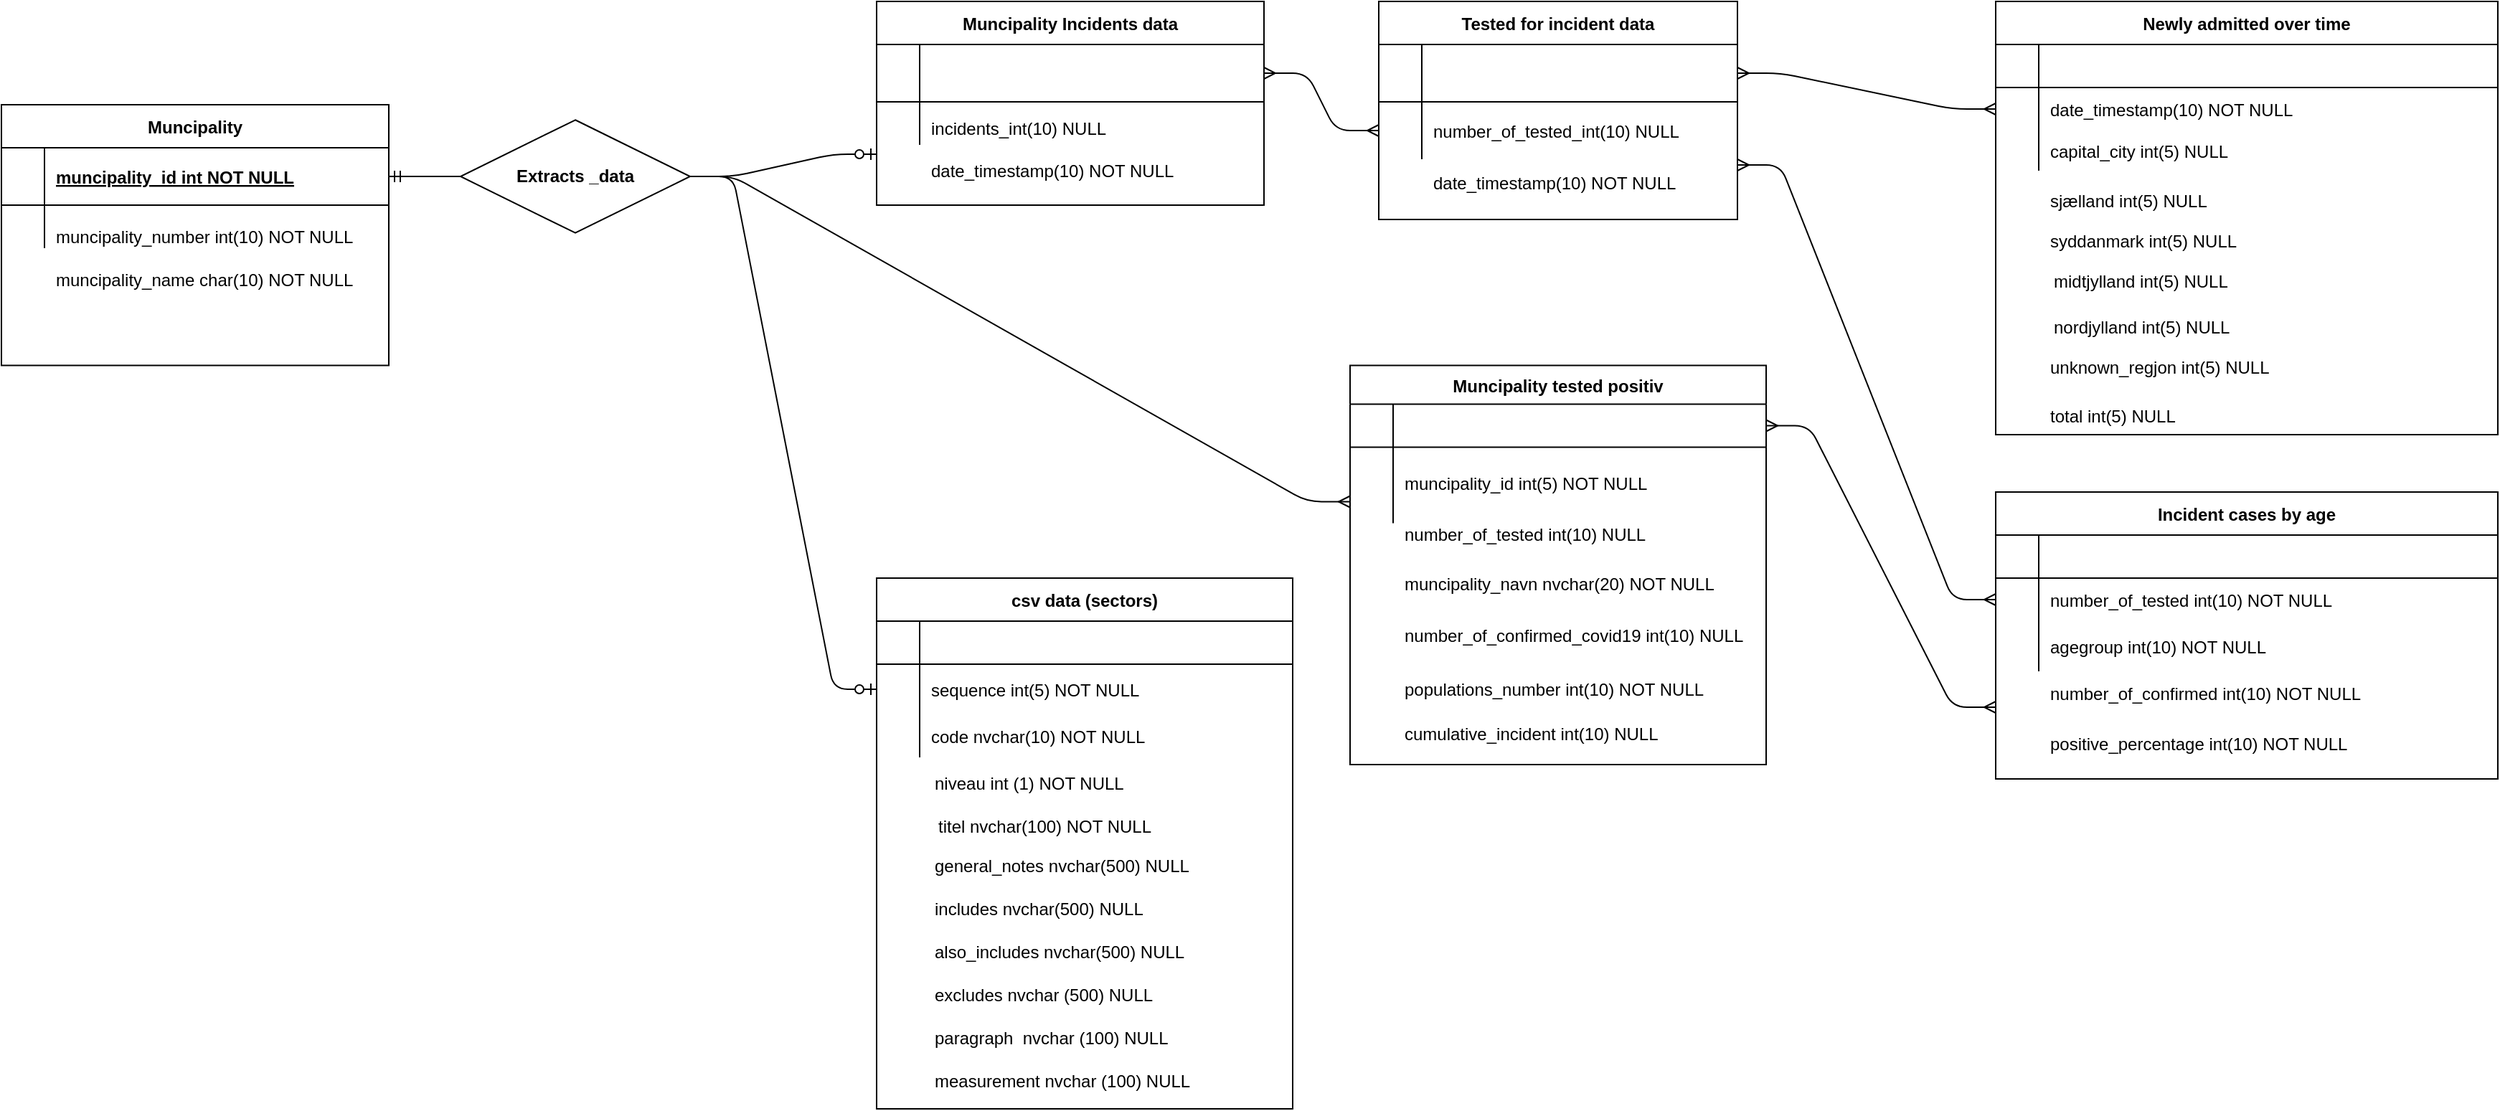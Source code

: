 <mxfile version="14.2.3" type="device"><diagram id="R2lEEEUBdFMjLlhIrx00" name="Page-1"><mxGraphModel dx="3122" dy="1805" grid="1" gridSize="10" guides="1" tooltips="1" connect="1" arrows="1" fold="1" page="1" pageScale="1" pageWidth="850" pageHeight="1100" math="0" shadow="0" extFonts="Permanent Marker^https://fonts.googleapis.com/css?family=Permanent+Marker"><root><mxCell id="0"/><mxCell id="1" parent="0"/><mxCell id="C-vyLk0tnHw3VtMMgP7b-13" value="Incident cases by age" style="shape=table;startSize=30;container=1;collapsible=1;childLayout=tableLayout;fixedRows=1;rowLines=0;fontStyle=1;align=center;resizeLast=1;" parent="1" vertex="1"><mxGeometry x="340" y="-510" width="350" height="200" as="geometry"/></mxCell><mxCell id="C-vyLk0tnHw3VtMMgP7b-14" value="" style="shape=partialRectangle;collapsible=0;dropTarget=0;pointerEvents=0;fillColor=none;points=[[0,0.5],[1,0.5]];portConstraint=eastwest;top=0;left=0;right=0;bottom=1;" parent="C-vyLk0tnHw3VtMMgP7b-13" vertex="1"><mxGeometry y="30" width="350" height="30" as="geometry"/></mxCell><mxCell id="C-vyLk0tnHw3VtMMgP7b-15" value="" style="shape=partialRectangle;overflow=hidden;connectable=0;fillColor=none;top=0;left=0;bottom=0;right=0;fontStyle=1;" parent="C-vyLk0tnHw3VtMMgP7b-14" vertex="1"><mxGeometry width="30" height="30" as="geometry"/></mxCell><mxCell id="C-vyLk0tnHw3VtMMgP7b-16" value="" style="shape=partialRectangle;overflow=hidden;connectable=0;fillColor=none;top=0;left=0;bottom=0;right=0;align=left;spacingLeft=6;fontStyle=5;" parent="C-vyLk0tnHw3VtMMgP7b-14" vertex="1"><mxGeometry x="30" width="320" height="30" as="geometry"/></mxCell><mxCell id="C-vyLk0tnHw3VtMMgP7b-20" value="" style="shape=partialRectangle;collapsible=0;dropTarget=0;pointerEvents=0;fillColor=none;points=[[0,0.5],[1,0.5]];portConstraint=eastwest;top=0;left=0;right=0;bottom=0;" parent="C-vyLk0tnHw3VtMMgP7b-13" vertex="1"><mxGeometry y="60" width="350" height="30" as="geometry"/></mxCell><mxCell id="C-vyLk0tnHw3VtMMgP7b-21" value="" style="shape=partialRectangle;overflow=hidden;connectable=0;fillColor=none;top=0;left=0;bottom=0;right=0;" parent="C-vyLk0tnHw3VtMMgP7b-20" vertex="1"><mxGeometry width="30" height="30" as="geometry"/></mxCell><mxCell id="C-vyLk0tnHw3VtMMgP7b-22" value="" style="shape=partialRectangle;overflow=hidden;connectable=0;fillColor=none;top=0;left=0;bottom=0;right=0;align=left;spacingLeft=6;" parent="C-vyLk0tnHw3VtMMgP7b-20" vertex="1"><mxGeometry x="30" width="320" height="30" as="geometry"/></mxCell><mxCell id="C-vyLk0tnHw3VtMMgP7b-17" value="" style="shape=partialRectangle;collapsible=0;dropTarget=0;pointerEvents=0;fillColor=none;points=[[0,0.5],[1,0.5]];portConstraint=eastwest;top=0;left=0;right=0;bottom=0;" parent="C-vyLk0tnHw3VtMMgP7b-13" vertex="1"><mxGeometry y="90" width="350" height="35" as="geometry"/></mxCell><mxCell id="C-vyLk0tnHw3VtMMgP7b-18" value="" style="shape=partialRectangle;overflow=hidden;connectable=0;fillColor=none;top=0;left=0;bottom=0;right=0;" parent="C-vyLk0tnHw3VtMMgP7b-17" vertex="1"><mxGeometry width="30" height="35" as="geometry"/></mxCell><mxCell id="C-vyLk0tnHw3VtMMgP7b-19" value="agegroup int(10) NOT NULL" style="shape=partialRectangle;overflow=hidden;connectable=0;fillColor=none;top=0;left=0;bottom=0;right=0;align=left;spacingLeft=6;" parent="C-vyLk0tnHw3VtMMgP7b-17" vertex="1"><mxGeometry x="30" width="320" height="35" as="geometry"/></mxCell><mxCell id="ITTuelXoT0mczFN52Blq-16" value="csv data (sectors)" style="shape=table;startSize=30;container=1;collapsible=1;childLayout=tableLayout;fixedRows=1;rowLines=0;fontStyle=1;align=center;resizeLast=1;" parent="1" vertex="1"><mxGeometry x="-440" y="-450" width="290" height="370" as="geometry"><mxRectangle x="590" y="-625" width="190" height="30" as="alternateBounds"/></mxGeometry></mxCell><mxCell id="ITTuelXoT0mczFN52Blq-17" value="" style="shape=partialRectangle;collapsible=0;dropTarget=0;pointerEvents=0;fillColor=none;points=[[0,0.5],[1,0.5]];portConstraint=eastwest;top=0;left=0;right=0;bottom=1;" parent="ITTuelXoT0mczFN52Blq-16" vertex="1"><mxGeometry y="30" width="290" height="30" as="geometry"/></mxCell><mxCell id="ITTuelXoT0mczFN52Blq-18" value="" style="shape=partialRectangle;overflow=hidden;connectable=0;fillColor=none;top=0;left=0;bottom=0;right=0;fontStyle=1;" parent="ITTuelXoT0mczFN52Blq-17" vertex="1"><mxGeometry width="30" height="30" as="geometry"/></mxCell><mxCell id="ITTuelXoT0mczFN52Blq-19" value="" style="shape=partialRectangle;overflow=hidden;connectable=0;fillColor=none;top=0;left=0;bottom=0;right=0;align=left;spacingLeft=6;fontStyle=5;" parent="ITTuelXoT0mczFN52Blq-17" vertex="1"><mxGeometry x="30" width="260" height="30" as="geometry"/></mxCell><mxCell id="ITTuelXoT0mczFN52Blq-20" value="" style="shape=partialRectangle;collapsible=0;dropTarget=0;pointerEvents=0;fillColor=none;points=[[0,0.5],[1,0.5]];portConstraint=eastwest;top=0;left=0;right=0;bottom=0;" parent="ITTuelXoT0mczFN52Blq-16" vertex="1"><mxGeometry y="60" width="290" height="35" as="geometry"/></mxCell><mxCell id="ITTuelXoT0mczFN52Blq-21" value="" style="shape=partialRectangle;overflow=hidden;connectable=0;fillColor=none;top=0;left=0;bottom=0;right=0;" parent="ITTuelXoT0mczFN52Blq-20" vertex="1"><mxGeometry width="30" height="35" as="geometry"/></mxCell><mxCell id="ITTuelXoT0mczFN52Blq-22" value="sequence int(5) NOT NULL" style="shape=partialRectangle;overflow=hidden;connectable=0;fillColor=none;top=0;left=0;bottom=0;right=0;align=left;spacingLeft=6;" parent="ITTuelXoT0mczFN52Blq-20" vertex="1"><mxGeometry x="30" width="260" height="35" as="geometry"/></mxCell><mxCell id="ITTuelXoT0mczFN52Blq-23" value="" style="shape=partialRectangle;collapsible=0;dropTarget=0;pointerEvents=0;fillColor=none;points=[[0,0.5],[1,0.5]];portConstraint=eastwest;top=0;left=0;right=0;bottom=0;" parent="ITTuelXoT0mczFN52Blq-16" vertex="1"><mxGeometry y="95" width="290" height="30" as="geometry"/></mxCell><mxCell id="ITTuelXoT0mczFN52Blq-24" value="" style="shape=partialRectangle;overflow=hidden;connectable=0;fillColor=none;top=0;left=0;bottom=0;right=0;" parent="ITTuelXoT0mczFN52Blq-23" vertex="1"><mxGeometry width="30" height="30" as="geometry"/></mxCell><mxCell id="ITTuelXoT0mczFN52Blq-25" value="code nvchar(10) NOT NULL" style="shape=partialRectangle;overflow=hidden;connectable=0;fillColor=none;top=0;left=0;bottom=0;right=0;align=left;spacingLeft=6;" parent="ITTuelXoT0mczFN52Blq-23" vertex="1"><mxGeometry x="30" width="260" height="30" as="geometry"/></mxCell><mxCell id="ITTuelXoT0mczFN52Blq-36" value="Muncipality Incidents data" style="shape=table;startSize=30;container=1;collapsible=1;childLayout=tableLayout;fixedRows=1;rowLines=0;fontStyle=1;align=center;resizeLast=1;" parent="1" vertex="1"><mxGeometry x="-440" y="-852" width="270" height="142" as="geometry"/></mxCell><mxCell id="ITTuelXoT0mczFN52Blq-37" value="" style="shape=partialRectangle;collapsible=0;dropTarget=0;pointerEvents=0;fillColor=none;points=[[0,0.5],[1,0.5]];portConstraint=eastwest;top=0;left=0;right=0;bottom=1;" parent="ITTuelXoT0mczFN52Blq-36" vertex="1"><mxGeometry y="30" width="270" height="40" as="geometry"/></mxCell><mxCell id="ITTuelXoT0mczFN52Blq-38" value="" style="shape=partialRectangle;overflow=hidden;connectable=0;fillColor=none;top=0;left=0;bottom=0;right=0;fontStyle=1;" parent="ITTuelXoT0mczFN52Blq-37" vertex="1"><mxGeometry width="30" height="40" as="geometry"/></mxCell><mxCell id="ITTuelXoT0mczFN52Blq-39" value="" style="shape=partialRectangle;overflow=hidden;connectable=0;fillColor=none;top=0;left=0;bottom=0;right=0;align=left;spacingLeft=6;fontStyle=5;" parent="ITTuelXoT0mczFN52Blq-37" vertex="1"><mxGeometry x="30" width="240" height="40" as="geometry"/></mxCell><mxCell id="ITTuelXoT0mczFN52Blq-40" value="" style="shape=partialRectangle;collapsible=0;dropTarget=0;pointerEvents=0;fillColor=none;points=[[0,0.5],[1,0.5]];portConstraint=eastwest;top=0;left=0;right=0;bottom=0;" parent="ITTuelXoT0mczFN52Blq-36" vertex="1"><mxGeometry y="70" width="270" height="30" as="geometry"/></mxCell><mxCell id="ITTuelXoT0mczFN52Blq-41" value="" style="shape=partialRectangle;overflow=hidden;connectable=0;fillColor=none;top=0;left=0;bottom=0;right=0;" parent="ITTuelXoT0mczFN52Blq-40" vertex="1"><mxGeometry width="30" height="30" as="geometry"/></mxCell><mxCell id="ITTuelXoT0mczFN52Blq-42" value="" style="shape=partialRectangle;overflow=hidden;connectable=0;fillColor=none;top=0;left=0;bottom=0;right=0;align=left;spacingLeft=6;" parent="ITTuelXoT0mczFN52Blq-40" vertex="1"><mxGeometry x="30" width="240" height="30" as="geometry"/></mxCell><mxCell id="ITTuelXoT0mczFN52Blq-46" value="Muncipality tested positiv" style="shape=table;startSize=27;container=1;collapsible=1;childLayout=tableLayout;fixedRows=1;rowLines=0;fontStyle=1;align=center;resizeLast=1;" parent="1" vertex="1"><mxGeometry x="-110" y="-598.25" width="290" height="278.25" as="geometry"/></mxCell><mxCell id="ITTuelXoT0mczFN52Blq-47" value="" style="shape=partialRectangle;collapsible=0;dropTarget=0;pointerEvents=0;fillColor=none;points=[[0,0.5],[1,0.5]];portConstraint=eastwest;top=0;left=0;right=0;bottom=1;" parent="ITTuelXoT0mczFN52Blq-46" vertex="1"><mxGeometry y="27" width="290" height="30" as="geometry"/></mxCell><mxCell id="ITTuelXoT0mczFN52Blq-48" value="" style="shape=partialRectangle;overflow=hidden;connectable=0;fillColor=none;top=0;left=0;bottom=0;right=0;fontStyle=1;" parent="ITTuelXoT0mczFN52Blq-47" vertex="1"><mxGeometry width="30" height="30" as="geometry"/></mxCell><mxCell id="ITTuelXoT0mczFN52Blq-49" value="" style="shape=partialRectangle;overflow=hidden;connectable=0;fillColor=none;top=0;left=0;bottom=0;right=0;align=left;spacingLeft=6;fontStyle=5;" parent="ITTuelXoT0mczFN52Blq-47" vertex="1"><mxGeometry x="30" width="260" height="30" as="geometry"/></mxCell><mxCell id="ITTuelXoT0mczFN52Blq-53" value="" style="shape=partialRectangle;collapsible=0;dropTarget=0;pointerEvents=0;fillColor=none;points=[[0,0.5],[1,0.5]];portConstraint=eastwest;top=0;left=0;right=0;bottom=0;" parent="ITTuelXoT0mczFN52Blq-46" vertex="1"><mxGeometry y="57" width="290" height="23" as="geometry"/></mxCell><mxCell id="ITTuelXoT0mczFN52Blq-54" value="" style="shape=partialRectangle;overflow=hidden;connectable=0;fillColor=none;top=0;left=0;bottom=0;right=0;" parent="ITTuelXoT0mczFN52Blq-53" vertex="1"><mxGeometry width="30" height="23" as="geometry"/></mxCell><mxCell id="ITTuelXoT0mczFN52Blq-55" value="" style="shape=partialRectangle;overflow=hidden;connectable=0;fillColor=none;top=0;left=0;bottom=0;right=0;align=left;spacingLeft=6;" parent="ITTuelXoT0mczFN52Blq-53" vertex="1"><mxGeometry x="30" width="260" height="23" as="geometry"/></mxCell><mxCell id="ITTuelXoT0mczFN52Blq-50" value="" style="shape=partialRectangle;collapsible=0;dropTarget=0;pointerEvents=0;fillColor=none;points=[[0,0.5],[1,0.5]];portConstraint=eastwest;top=0;left=0;right=0;bottom=0;" parent="ITTuelXoT0mczFN52Blq-46" vertex="1"><mxGeometry y="80" width="290" height="30" as="geometry"/></mxCell><mxCell id="ITTuelXoT0mczFN52Blq-51" value="" style="shape=partialRectangle;overflow=hidden;connectable=0;fillColor=none;top=0;left=0;bottom=0;right=0;" parent="ITTuelXoT0mczFN52Blq-50" vertex="1"><mxGeometry width="30" height="30" as="geometry"/></mxCell><mxCell id="ITTuelXoT0mczFN52Blq-52" value="" style="shape=partialRectangle;overflow=hidden;connectable=0;fillColor=none;top=0;left=0;bottom=0;right=0;align=left;spacingLeft=6;" parent="ITTuelXoT0mczFN52Blq-50" vertex="1"><mxGeometry x="30" width="260" height="30" as="geometry"/></mxCell><mxCell id="ITTuelXoT0mczFN52Blq-56" value="Tested for incident data" style="shape=table;startSize=30;container=1;collapsible=1;childLayout=tableLayout;fixedRows=1;rowLines=0;fontStyle=1;align=center;resizeLast=1;" parent="1" vertex="1"><mxGeometry x="-90" y="-852" width="250" height="152" as="geometry"><mxRectangle x="590" y="-220" width="250" height="30" as="alternateBounds"/></mxGeometry></mxCell><mxCell id="ITTuelXoT0mczFN52Blq-57" value="" style="shape=partialRectangle;collapsible=0;dropTarget=0;pointerEvents=0;fillColor=none;points=[[0,0.5],[1,0.5]];portConstraint=eastwest;top=0;left=0;right=0;bottom=1;" parent="ITTuelXoT0mczFN52Blq-56" vertex="1"><mxGeometry y="30" width="250" height="40" as="geometry"/></mxCell><mxCell id="ITTuelXoT0mczFN52Blq-58" value="" style="shape=partialRectangle;overflow=hidden;connectable=0;fillColor=none;top=0;left=0;bottom=0;right=0;fontStyle=1;" parent="ITTuelXoT0mczFN52Blq-57" vertex="1"><mxGeometry width="30" height="40" as="geometry"/></mxCell><mxCell id="ITTuelXoT0mczFN52Blq-59" value="" style="shape=partialRectangle;overflow=hidden;connectable=0;fillColor=none;top=0;left=0;bottom=0;right=0;align=left;spacingLeft=6;fontStyle=5;" parent="ITTuelXoT0mczFN52Blq-57" vertex="1"><mxGeometry x="30" width="220" height="40" as="geometry"/></mxCell><mxCell id="ITTuelXoT0mczFN52Blq-60" value="" style="shape=partialRectangle;collapsible=0;dropTarget=0;pointerEvents=0;fillColor=none;points=[[0,0.5],[1,0.5]];portConstraint=eastwest;top=0;left=0;right=0;bottom=0;" parent="ITTuelXoT0mczFN52Blq-56" vertex="1"><mxGeometry y="70" width="250" height="40" as="geometry"/></mxCell><mxCell id="ITTuelXoT0mczFN52Blq-61" value="" style="shape=partialRectangle;overflow=hidden;connectable=0;fillColor=none;top=0;left=0;bottom=0;right=0;" parent="ITTuelXoT0mczFN52Blq-60" vertex="1"><mxGeometry width="30" height="40" as="geometry"/></mxCell><mxCell id="ITTuelXoT0mczFN52Blq-62" value="number_of_tested_int(10) NULL" style="shape=partialRectangle;overflow=hidden;connectable=0;fillColor=none;top=0;left=0;bottom=0;right=0;align=left;spacingLeft=6;" parent="ITTuelXoT0mczFN52Blq-60" vertex="1"><mxGeometry x="30" width="220" height="40" as="geometry"/></mxCell><mxCell id="ITTuelXoT0mczFN52Blq-66" value="Newly admitted over time" style="shape=table;startSize=30;container=1;collapsible=1;childLayout=tableLayout;fixedRows=1;rowLines=0;fontStyle=1;align=center;resizeLast=1;" parent="1" vertex="1"><mxGeometry x="340" y="-852" width="350" height="302" as="geometry"/></mxCell><mxCell id="ITTuelXoT0mczFN52Blq-67" value="" style="shape=partialRectangle;collapsible=0;dropTarget=0;pointerEvents=0;fillColor=none;points=[[0,0.5],[1,0.5]];portConstraint=eastwest;top=0;left=0;right=0;bottom=1;" parent="ITTuelXoT0mczFN52Blq-66" vertex="1"><mxGeometry y="30" width="350" height="30" as="geometry"/></mxCell><mxCell id="ITTuelXoT0mczFN52Blq-68" value="" style="shape=partialRectangle;overflow=hidden;connectable=0;fillColor=none;top=0;left=0;bottom=0;right=0;fontStyle=1;" parent="ITTuelXoT0mczFN52Blq-67" vertex="1"><mxGeometry width="30" height="30" as="geometry"/></mxCell><mxCell id="ITTuelXoT0mczFN52Blq-69" value="" style="shape=partialRectangle;overflow=hidden;connectable=0;fillColor=none;top=0;left=0;bottom=0;right=0;align=left;spacingLeft=6;fontStyle=5;" parent="ITTuelXoT0mczFN52Blq-67" vertex="1"><mxGeometry x="30" width="320" height="30" as="geometry"/></mxCell><mxCell id="ITTuelXoT0mczFN52Blq-70" value="" style="shape=partialRectangle;collapsible=0;dropTarget=0;pointerEvents=0;fillColor=none;points=[[0,0.5],[1,0.5]];portConstraint=eastwest;top=0;left=0;right=0;bottom=0;" parent="ITTuelXoT0mczFN52Blq-66" vertex="1"><mxGeometry y="60" width="350" height="30" as="geometry"/></mxCell><mxCell id="ITTuelXoT0mczFN52Blq-71" value="" style="shape=partialRectangle;overflow=hidden;connectable=0;fillColor=none;top=0;left=0;bottom=0;right=0;" parent="ITTuelXoT0mczFN52Blq-70" vertex="1"><mxGeometry width="30" height="30" as="geometry"/></mxCell><mxCell id="ITTuelXoT0mczFN52Blq-72" value="date_timestamp(10) NOT NULL" style="shape=partialRectangle;overflow=hidden;connectable=0;fillColor=none;top=0;left=0;bottom=0;right=0;align=left;spacingLeft=6;" parent="ITTuelXoT0mczFN52Blq-70" vertex="1"><mxGeometry x="30" width="320" height="30" as="geometry"/></mxCell><mxCell id="ITTuelXoT0mczFN52Blq-73" value="" style="shape=partialRectangle;collapsible=0;dropTarget=0;pointerEvents=0;fillColor=none;points=[[0,0.5],[1,0.5]];portConstraint=eastwest;top=0;left=0;right=0;bottom=0;" parent="ITTuelXoT0mczFN52Blq-66" vertex="1"><mxGeometry y="90" width="350" height="28" as="geometry"/></mxCell><mxCell id="ITTuelXoT0mczFN52Blq-74" value="" style="shape=partialRectangle;overflow=hidden;connectable=0;fillColor=none;top=0;left=0;bottom=0;right=0;" parent="ITTuelXoT0mczFN52Blq-73" vertex="1"><mxGeometry width="30" height="28" as="geometry"/></mxCell><mxCell id="ITTuelXoT0mczFN52Blq-75" value="capital_city int(5) NULL" style="shape=partialRectangle;overflow=hidden;connectable=0;fillColor=none;top=0;left=0;bottom=0;right=0;align=left;spacingLeft=6;" parent="ITTuelXoT0mczFN52Blq-73" vertex="1"><mxGeometry x="30" width="320" height="28" as="geometry"/></mxCell><mxCell id="ITTuelXoT0mczFN52Blq-116" value="number_of_confirmed int(10) NOT NULL" style="shape=partialRectangle;overflow=hidden;connectable=0;fillColor=none;top=0;left=0;bottom=0;right=0;align=left;spacingLeft=6;" parent="1" vertex="1"><mxGeometry x="370" y="-385" width="270" height="30" as="geometry"/></mxCell><mxCell id="ITTuelXoT0mczFN52Blq-117" value="number_of_tested int(10) NOT NULL" style="shape=partialRectangle;overflow=hidden;connectable=0;fillColor=none;top=0;left=0;bottom=0;right=0;align=left;spacingLeft=6;" parent="1" vertex="1"><mxGeometry x="370" y="-450" width="270" height="30" as="geometry"/></mxCell><mxCell id="ITTuelXoT0mczFN52Blq-118" value="positive_percentage int(10) NOT NULL" style="shape=partialRectangle;overflow=hidden;connectable=0;fillColor=none;top=0;left=0;bottom=0;right=0;align=left;spacingLeft=6;" parent="1" vertex="1"><mxGeometry x="370" y="-350" width="270" height="30" as="geometry"/></mxCell><mxCell id="ITTuelXoT0mczFN52Blq-133" value="niveau int (1) NOT NULL" style="shape=partialRectangle;overflow=hidden;connectable=0;fillColor=none;top=0;left=0;bottom=0;right=0;align=left;spacingLeft=6;" parent="1" vertex="1"><mxGeometry x="-407.5" y="-325" width="237.5" height="35" as="geometry"/></mxCell><mxCell id="ITTuelXoT0mczFN52Blq-134" value="titel nvchar(100) NOT NULL" style="shape=partialRectangle;overflow=hidden;connectable=0;fillColor=none;top=0;left=0;bottom=0;right=0;align=left;spacingLeft=6;" parent="1" vertex="1"><mxGeometry x="-405" y="-295" width="245" height="35" as="geometry"/></mxCell><mxCell id="ITTuelXoT0mczFN52Blq-135" value="general_notes nvchar(500) NULL" style="shape=partialRectangle;overflow=hidden;connectable=0;fillColor=none;top=0;left=0;bottom=0;right=0;align=left;spacingLeft=6;" parent="1" vertex="1"><mxGeometry x="-407.5" y="-265" width="275" height="30" as="geometry"/></mxCell><mxCell id="ITTuelXoT0mczFN52Blq-136" value="includes nvchar(500) NULL" style="shape=partialRectangle;overflow=hidden;connectable=0;fillColor=none;top=0;left=0;bottom=0;right=0;align=left;spacingLeft=6;" parent="1" vertex="1"><mxGeometry x="-407.5" y="-235" width="275" height="30" as="geometry"/></mxCell><mxCell id="ITTuelXoT0mczFN52Blq-137" value="also_includes nvchar(500) NULL" style="shape=partialRectangle;overflow=hidden;connectable=0;fillColor=none;top=0;left=0;bottom=0;right=0;align=left;spacingLeft=6;" parent="1" vertex="1"><mxGeometry x="-407.5" y="-205" width="275" height="30" as="geometry"/></mxCell><mxCell id="ITTuelXoT0mczFN52Blq-138" value="excludes nvchar (500) NULL" style="shape=partialRectangle;overflow=hidden;connectable=0;fillColor=none;top=0;left=0;bottom=0;right=0;align=left;spacingLeft=6;" parent="1" vertex="1"><mxGeometry x="-407.5" y="-175" width="275" height="30" as="geometry"/></mxCell><mxCell id="ITTuelXoT0mczFN52Blq-139" value="paragraph  nvchar (100) NULL" style="shape=partialRectangle;overflow=hidden;connectable=0;fillColor=none;top=0;left=0;bottom=0;right=0;align=left;spacingLeft=6;" parent="1" vertex="1"><mxGeometry x="-407.5" y="-145" width="275" height="30" as="geometry"/></mxCell><mxCell id="ITTuelXoT0mczFN52Blq-140" value="measurement nvchar (100) NULL" style="shape=partialRectangle;overflow=hidden;connectable=0;fillColor=none;top=0;left=0;bottom=0;right=0;align=left;spacingLeft=6;" parent="1" vertex="1"><mxGeometry x="-407.5" y="-115" width="275" height="30" as="geometry"/></mxCell><mxCell id="ITTuelXoT0mczFN52Blq-141" value="number_of_tested int(10) NULL" style="shape=partialRectangle;overflow=hidden;connectable=0;fillColor=none;top=0;left=0;bottom=0;right=0;align=left;spacingLeft=6;" parent="1" vertex="1"><mxGeometry x="-80" y="-492" width="240" height="22" as="geometry"/></mxCell><mxCell id="ITTuelXoT0mczFN52Blq-142" value="number_of_confirmed_covid19 int(10) NULL" style="shape=partialRectangle;overflow=hidden;connectable=0;fillColor=none;top=0;left=0;bottom=0;right=0;align=left;spacingLeft=6;" parent="1" vertex="1"><mxGeometry x="-80" y="-423.25" width="260" height="25" as="geometry"/></mxCell><mxCell id="ITTuelXoT0mczFN52Blq-143" value="populations_number int(10) NOT NULL" style="shape=partialRectangle;overflow=hidden;connectable=0;fillColor=none;top=0;left=0;bottom=0;right=0;align=left;spacingLeft=6;" parent="1" vertex="1"><mxGeometry x="-80" y="-388.25" width="260" height="30" as="geometry"/></mxCell><mxCell id="ITTuelXoT0mczFN52Blq-144" value="cumulative_incident int(10) NULL " style="shape=partialRectangle;overflow=hidden;connectable=0;fillColor=none;top=0;left=0;bottom=0;right=0;align=left;spacingLeft=6;" parent="1" vertex="1"><mxGeometry x="-80" y="-355.75" width="260" height="27.5" as="geometry"/></mxCell><mxCell id="ITTuelXoT0mczFN52Blq-145" value="sjælland int(5) NULL" style="shape=partialRectangle;overflow=hidden;connectable=0;fillColor=none;top=0;left=0;bottom=0;right=0;align=left;spacingLeft=6;" parent="1" vertex="1"><mxGeometry x="370" y="-727.5" width="310" height="28" as="geometry"/></mxCell><mxCell id="ITTuelXoT0mczFN52Blq-146" value="syddanmark int(5) NULL" style="shape=partialRectangle;overflow=hidden;connectable=0;fillColor=none;top=0;left=0;bottom=0;right=0;align=left;spacingLeft=6;" parent="1" vertex="1"><mxGeometry x="370" y="-699.5" width="310" height="28" as="geometry"/></mxCell><mxCell id="ITTuelXoT0mczFN52Blq-147" value="midtjylland int(5) NULL" style="shape=partialRectangle;overflow=hidden;connectable=0;fillColor=none;top=0;left=0;bottom=0;right=0;align=left;spacingLeft=6;" parent="1" vertex="1"><mxGeometry x="372.5" y="-671.5" width="310" height="28" as="geometry"/></mxCell><mxCell id="ITTuelXoT0mczFN52Blq-149" value="nordjylland int(5) NULL" style="shape=partialRectangle;overflow=hidden;connectable=0;fillColor=none;top=0;left=0;bottom=0;right=0;align=left;spacingLeft=6;" parent="1" vertex="1"><mxGeometry x="372.5" y="-639.5" width="310" height="28" as="geometry"/></mxCell><mxCell id="ITTuelXoT0mczFN52Blq-150" value="unknown_regjon int(5) NULL" style="shape=partialRectangle;overflow=hidden;connectable=0;fillColor=none;top=0;left=0;bottom=0;right=0;align=left;spacingLeft=6;" parent="1" vertex="1"><mxGeometry x="370" y="-611.5" width="310" height="28" as="geometry"/></mxCell><mxCell id="ITTuelXoT0mczFN52Blq-151" value="total int(5) NULL" style="shape=partialRectangle;overflow=hidden;connectable=0;fillColor=none;top=0;left=0;bottom=0;right=0;align=left;spacingLeft=6;" parent="1" vertex="1"><mxGeometry x="370" y="-577.5" width="310" height="28" as="geometry"/></mxCell><mxCell id="KDCoalDi3vaCXtDOWXOj-1" value="incidents_int(10) NULL" style="shape=partialRectangle;overflow=hidden;connectable=0;fillColor=none;top=0;left=0;bottom=0;right=0;align=left;spacingLeft=6;" parent="1" vertex="1"><mxGeometry x="-410" y="-778.25" width="210" height="28.25" as="geometry"/></mxCell><mxCell id="KDCoalDi3vaCXtDOWXOj-2" value="date_timestamp(10) NOT NULL" style="shape=partialRectangle;overflow=hidden;connectable=0;fillColor=none;top=0;left=0;bottom=0;right=0;align=left;spacingLeft=6;" parent="1" vertex="1"><mxGeometry x="-410" y="-750" width="220" height="30.75" as="geometry"/></mxCell><mxCell id="KDCoalDi3vaCXtDOWXOj-3" value="Muncipality" style="shape=table;startSize=30;container=1;collapsible=1;childLayout=tableLayout;fixedRows=1;rowLines=0;fontStyle=1;align=center;resizeLast=1;" parent="1" vertex="1"><mxGeometry x="-1050" y="-780" width="270" height="181.75" as="geometry"/></mxCell><mxCell id="KDCoalDi3vaCXtDOWXOj-4" value="" style="shape=partialRectangle;collapsible=0;dropTarget=0;pointerEvents=0;fillColor=none;points=[[0,0.5],[1,0.5]];portConstraint=eastwest;top=0;left=0;right=0;bottom=1;" parent="KDCoalDi3vaCXtDOWXOj-3" vertex="1"><mxGeometry y="30" width="270" height="40" as="geometry"/></mxCell><mxCell id="KDCoalDi3vaCXtDOWXOj-5" value="" style="shape=partialRectangle;overflow=hidden;connectable=0;fillColor=none;top=0;left=0;bottom=0;right=0;fontStyle=1;" parent="KDCoalDi3vaCXtDOWXOj-4" vertex="1"><mxGeometry width="30" height="40" as="geometry"/></mxCell><mxCell id="KDCoalDi3vaCXtDOWXOj-6" value="muncipality_id int NOT NULL " style="shape=partialRectangle;overflow=hidden;connectable=0;fillColor=none;top=0;left=0;bottom=0;right=0;align=left;spacingLeft=6;fontStyle=5;" parent="KDCoalDi3vaCXtDOWXOj-4" vertex="1"><mxGeometry x="30" width="240" height="40" as="geometry"/></mxCell><mxCell id="KDCoalDi3vaCXtDOWXOj-7" value="" style="shape=partialRectangle;collapsible=0;dropTarget=0;pointerEvents=0;fillColor=none;points=[[0,0.5],[1,0.5]];portConstraint=eastwest;top=0;left=0;right=0;bottom=0;" parent="KDCoalDi3vaCXtDOWXOj-3" vertex="1"><mxGeometry y="70" width="270" height="30" as="geometry"/></mxCell><mxCell id="KDCoalDi3vaCXtDOWXOj-8" value="" style="shape=partialRectangle;overflow=hidden;connectable=0;fillColor=none;top=0;left=0;bottom=0;right=0;" parent="KDCoalDi3vaCXtDOWXOj-7" vertex="1"><mxGeometry width="30" height="30" as="geometry"/></mxCell><mxCell id="KDCoalDi3vaCXtDOWXOj-9" value="" style="shape=partialRectangle;overflow=hidden;connectable=0;fillColor=none;top=0;left=0;bottom=0;right=0;align=left;spacingLeft=6;" parent="KDCoalDi3vaCXtDOWXOj-7" vertex="1"><mxGeometry x="30" width="240" height="30" as="geometry"/></mxCell><mxCell id="KDCoalDi3vaCXtDOWXOj-10" value="muncipality_number int(10) NOT NULL" style="shape=partialRectangle;overflow=hidden;connectable=0;fillColor=none;top=0;left=0;bottom=0;right=0;align=left;spacingLeft=6;" parent="1" vertex="1"><mxGeometry x="-1020" y="-707.5" width="220" height="37.5" as="geometry"/></mxCell><mxCell id="KDCoalDi3vaCXtDOWXOj-11" value="muncipality_name char(10) NOT NULL" style="shape=partialRectangle;overflow=hidden;connectable=0;fillColor=none;top=0;left=0;bottom=0;right=0;align=left;spacingLeft=6;" parent="1" vertex="1"><mxGeometry x="-1020" y="-677.5" width="220" height="37.5" as="geometry"/></mxCell><mxCell id="iiuNpLhefWFj8TiPxFnM-1" value="date_timestamp(10) NOT NULL" style="shape=partialRectangle;overflow=hidden;connectable=0;fillColor=none;top=0;left=0;bottom=0;right=0;align=left;spacingLeft=6;" parent="1" vertex="1"><mxGeometry x="-60" y="-742" width="200" height="32" as="geometry"/></mxCell><mxCell id="iiuNpLhefWFj8TiPxFnM-5" value="&lt;b&gt;Extracts _data&lt;/b&gt;" style="shape=rhombus;perimeter=rhombusPerimeter;whiteSpace=wrap;html=1;align=center;" parent="1" vertex="1"><mxGeometry x="-730" y="-769.37" width="160" height="78.75" as="geometry"/></mxCell><mxCell id="iiuNpLhefWFj8TiPxFnM-17" value="" style="edgeStyle=entityRelationEdgeStyle;fontSize=12;html=1;endArrow=ERzeroToOne;exitX=1;exitY=0.5;exitDx=0;exitDy=0;entryX=0;entryY=0.5;entryDx=0;entryDy=0;endFill=1;" parent="1" source="iiuNpLhefWFj8TiPxFnM-5" target="ITTuelXoT0mczFN52Blq-20" edge="1"><mxGeometry width="100" height="100" relative="1" as="geometry"><mxPoint x="-280" y="-118.75" as="sourcePoint"/><mxPoint x="-120" y="124.0" as="targetPoint"/></mxGeometry></mxCell><mxCell id="_Nxv5SKX499Keu6ILKB0-1" value="muncipality_navn nvchar(20) NOT NULL" style="shape=partialRectangle;overflow=hidden;connectable=0;fillColor=none;top=0;left=0;bottom=0;right=0;align=left;spacingLeft=6;" parent="1" vertex="1"><mxGeometry x="-80" y="-463.25" width="250" height="33.25" as="geometry"/></mxCell><mxCell id="_Nxv5SKX499Keu6ILKB0-3" value="" style="edgeStyle=entityRelationEdgeStyle;fontSize=12;html=1;endArrow=ERmany;exitX=1;exitY=0.5;exitDx=0;exitDy=0;entryX=0;entryY=0.5;entryDx=0;entryDy=0;" parent="1" source="iiuNpLhefWFj8TiPxFnM-5" target="ITTuelXoT0mczFN52Blq-50" edge="1"><mxGeometry width="100" height="100" relative="1" as="geometry"><mxPoint x="-130.0" y="-643.5" as="sourcePoint"/><mxPoint x="-40.0" y="-348.5" as="targetPoint"/></mxGeometry></mxCell><mxCell id="_Nxv5SKX499Keu6ILKB0-5" value="muncipality_id int(5) NOT NULL" style="shape=partialRectangle;overflow=hidden;connectable=0;fillColor=none;top=0;left=0;bottom=0;right=0;align=left;spacingLeft=6;" parent="1" vertex="1"><mxGeometry x="-80" y="-533.25" width="240" height="33.25" as="geometry"/></mxCell><mxCell id="_Nxv5SKX499Keu6ILKB0-6" value="" style="edgeStyle=entityRelationEdgeStyle;fontSize=12;html=1;endArrow=ERmany;startArrow=ERmany;entryX=0;entryY=0.5;entryDx=0;entryDy=0;exitX=1;exitY=0.75;exitDx=0;exitDy=0;" parent="1" source="ITTuelXoT0mczFN52Blq-56" target="C-vyLk0tnHw3VtMMgP7b-20" edge="1"><mxGeometry width="100" height="100" relative="1" as="geometry"><mxPoint x="230" y="-583.5" as="sourcePoint"/><mxPoint x="330" y="-683.5" as="targetPoint"/></mxGeometry></mxCell><mxCell id="_Nxv5SKX499Keu6ILKB0-7" value="" style="edgeStyle=entityRelationEdgeStyle;fontSize=12;html=1;endArrow=ERmany;startArrow=ERmany;exitX=1;exitY=0.5;exitDx=0;exitDy=0;entryX=0;entryY=0.5;entryDx=0;entryDy=0;" parent="1" source="ITTuelXoT0mczFN52Blq-37" target="ITTuelXoT0mczFN52Blq-60" edge="1"><mxGeometry width="100" height="100" relative="1" as="geometry"><mxPoint x="-60" y="-652" as="sourcePoint"/><mxPoint x="50" y="-762" as="targetPoint"/></mxGeometry></mxCell><mxCell id="_Nxv5SKX499Keu6ILKB0-8" value="" style="edgeStyle=entityRelationEdgeStyle;fontSize=12;html=1;endArrow=ERmany;startArrow=ERmany;entryX=0;entryY=0.5;entryDx=0;entryDy=0;exitX=1;exitY=0.5;exitDx=0;exitDy=0;" parent="1" source="ITTuelXoT0mczFN52Blq-57" target="ITTuelXoT0mczFN52Blq-70" edge="1"><mxGeometry width="100" height="100" relative="1" as="geometry"><mxPoint x="320.0" y="-792" as="sourcePoint"/><mxPoint x="410.0" y="-752" as="targetPoint"/></mxGeometry></mxCell><mxCell id="_Nxv5SKX499Keu6ILKB0-9" value="" style="edgeStyle=entityRelationEdgeStyle;fontSize=12;html=1;endArrow=ERmany;startArrow=ERmany;entryX=0;entryY=0.75;entryDx=0;entryDy=0;exitX=1;exitY=0.5;exitDx=0;exitDy=0;" parent="1" source="ITTuelXoT0mczFN52Blq-47" target="C-vyLk0tnHw3VtMMgP7b-13" edge="1"><mxGeometry width="100" height="100" relative="1" as="geometry"><mxPoint x="390.0" y="-275" as="sourcePoint"/><mxPoint x="480.0" y="-235" as="targetPoint"/></mxGeometry></mxCell><mxCell id="lHRj8FggR4jUE35goGOo-1" value="" style="edgeStyle=entityRelationEdgeStyle;fontSize=12;html=1;endArrow=ERmandOne;entryX=1;entryY=0.5;entryDx=0;entryDy=0;exitX=0;exitY=0.5;exitDx=0;exitDy=0;" parent="1" source="iiuNpLhefWFj8TiPxFnM-5" target="KDCoalDi3vaCXtDOWXOj-4" edge="1"><mxGeometry width="100" height="100" relative="1" as="geometry"><mxPoint x="-590" y="-550" as="sourcePoint"/><mxPoint x="-490" y="-650" as="targetPoint"/></mxGeometry></mxCell><mxCell id="Eg6oGjMPL8lh1ga2qCfP-1" value="" style="edgeStyle=entityRelationEdgeStyle;fontSize=12;html=1;endArrow=ERzeroToOne;exitX=1;exitY=0.5;exitDx=0;exitDy=0;entryX=0;entryY=0.75;entryDx=0;entryDy=0;endFill=1;" edge="1" parent="1" source="iiuNpLhefWFj8TiPxFnM-5" target="ITTuelXoT0mczFN52Blq-36"><mxGeometry width="100" height="100" relative="1" as="geometry"><mxPoint x="-560" y="-719.995" as="sourcePoint"/><mxPoint x="-100" y="-493.25" as="targetPoint"/></mxGeometry></mxCell></root></mxGraphModel></diagram></mxfile>